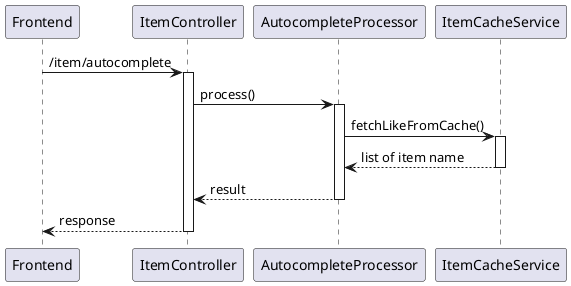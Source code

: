 @startuml autocomplete
participant "Frontend" as fe
participant "ItemController" as ic

participant "AutocompleteProcessor" as proc

participant "ItemCacheService" as icache

fe -> ic++ : /item/autocomplete
ic -> proc++ : process()

proc -> icache++ : fetchLikeFromCache()
return list of item name

return result
return response

@enduml
